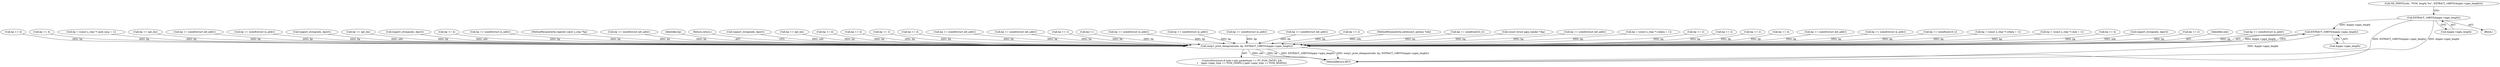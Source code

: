 digraph "0_tcpdump_4601c685e7fd19c3724d5e499c69b8d3ec49933e@pointer" {
"1000324" [label="(Call,EXTRACT_16BITS(&pgm->pgm_length))"];
"1002000" [label="(Call,EXTRACT_16BITS(&pgm->pgm_length))"];
"1001997" [label="(Call,zmtp1_print_datagram(ndo, bp, EXTRACT_16BITS(&pgm->pgm_length)))"];
"1001218" [label="(Call,bp += 4)"];
"1001186" [label="(Call,bp += 4)"];
"1001979" [label="(ControlStructure,if (ndo->ndo_packettype == PT_PGM_ZMTP1 &&\n\t    (pgm->pgm_type == PGM_ODATA || pgm->pgm_type == PGM_RDATA)))"];
"1000496" [label="(Call,bp = (const u_char *) (poll_msg + 1))"];
"1001665" [label="(Call,bp += opt_len)"];
"1001802" [label="(Call,bp += sizeof(struct in6_addr))"];
"1000418" [label="(Call,bp += sizeof(struct in_addr))"];
"1000264" [label="(Call,tcpport_string(ndo, dport))"];
"1001575" [label="(Call,bp += opt_len)"];
"1000313" [label="(Call,tcpport_string(ndo, dport))"];
"1001459" [label="(Call,bp += 4)"];
"1001377" [label="(Call,bp += sizeof(struct in_addr))"];
"1000108" [label="(MethodParameterIn,register const u_char *bp)"];
"1002019" [label="(MethodReturn,RET)"];
"1000319" [label="(Call,ND_PRINT((ndo, \"PGM, length %u\", EXTRACT_16BITS(&pgm->pgm_length))))"];
"1002001" [label="(Call,&pgm->pgm_length)"];
"1000324" [label="(Call,EXTRACT_16BITS(&pgm->pgm_length))"];
"1001416" [label="(Call,bp += sizeof(struct in6_addr))"];
"1001999" [label="(Identifier,bp)"];
"1002005" [label="(Return,return;)"];
"1000250" [label="(Call,tcpport_string(ndo, dport))"];
"1000325" [label="(Call,&pgm->pgm_length)"];
"1001961" [label="(Call,bp += opt_len)"];
"1001494" [label="(Call,bp += 4)"];
"1001529" [label="(Call,bp += 4)"];
"1001091" [label="(Call,bp += 2)"];
"1001260" [label="(Call,bp += 4)"];
"1000322" [label="(Block,)"];
"1000561" [label="(Call,bp += sizeof(struct in6_addr))"];
"1000765" [label="(Call,bp += sizeof(struct in6_addr))"];
"1001152" [label="(Call,bp += 2)"];
"1001024" [label="(Call,bp++)"];
"1000749" [label="(Call,bp += sizeof(struct in_addr))"];
"1001890" [label="(Call,bp += sizeof(struct in_addr))"];
"1001997" [label="(Call,zmtp1_print_datagram(ndo, bp, EXTRACT_16BITS(&pgm->pgm_length)))"];
"1001763" [label="(Call,bp += sizeof(struct in_addr))"];
"1000810" [label="(Call,bp += sizeof(struct in6_addr))"];
"1001557" [label="(Call,bp += 2)"];
"1000107" [label="(MethodParameterIn,netdissect_options *ndo)"];
"1002000" [label="(Call,EXTRACT_16BITS(&pgm->pgm_length))"];
"1000604" [label="(Call,bp += sizeof(uint32_t))"];
"1000128" [label="(Call,(const struct pgm_header *)bp)"];
"1001929" [label="(Call,bp += sizeof(struct in6_addr))"];
"1000662" [label="(Call,bp = (const u_char *) (odata + 1))"];
"1001649" [label="(Call,bp += 2)"];
"1001597" [label="(Call,bp += 2)"];
"1001623" [label="(Call,bp += 2)"];
"1001134" [label="(Call,bp += 4)"];
"1000434" [label="(Call,bp += sizeof(struct in6_addr))"];
"1000794" [label="(Call,bp += sizeof(struct in_addr))"];
"1000978" [label="(Call,bp += sizeof(uint16_t))"];
"1000699" [label="(Call,bp = (const u_char *) (rdata + 1))"];
"1000881" [label="(Call,bp = (const u_char *) (ack + 1))"];
"1001304" [label="(Call,bp += 4)"];
"1000299" [label="(Call,tcpport_string(ndo, dport))"];
"1001687" [label="(Call,bp += 2)"];
"1001998" [label="(Identifier,ndo)"];
"1000545" [label="(Call,bp += sizeof(struct in_addr))"];
"1000324" -> "1000322"  [label="AST: "];
"1000324" -> "1000325"  [label="CFG: "];
"1000325" -> "1000324"  [label="AST: "];
"1000319" -> "1000324"  [label="CFG: "];
"1000324" -> "1002019"  [label="DDG: EXTRACT_16BITS(&pgm->pgm_length)"];
"1000324" -> "1002019"  [label="DDG: &pgm->pgm_length"];
"1000324" -> "1002000"  [label="DDG: &pgm->pgm_length"];
"1002000" -> "1001997"  [label="AST: "];
"1002000" -> "1002001"  [label="CFG: "];
"1002001" -> "1002000"  [label="AST: "];
"1001997" -> "1002000"  [label="CFG: "];
"1002000" -> "1002019"  [label="DDG: &pgm->pgm_length"];
"1002000" -> "1001997"  [label="DDG: &pgm->pgm_length"];
"1001997" -> "1001979"  [label="AST: "];
"1001998" -> "1001997"  [label="AST: "];
"1001999" -> "1001997"  [label="AST: "];
"1002005" -> "1001997"  [label="CFG: "];
"1001997" -> "1002019"  [label="DDG: ndo"];
"1001997" -> "1002019"  [label="DDG: bp"];
"1001997" -> "1002019"  [label="DDG: EXTRACT_16BITS(&pgm->pgm_length)"];
"1001997" -> "1002019"  [label="DDG: zmtp1_print_datagram(ndo, bp, EXTRACT_16BITS(&pgm->pgm_length))"];
"1000250" -> "1001997"  [label="DDG: ndo"];
"1000264" -> "1001997"  [label="DDG: ndo"];
"1000299" -> "1001997"  [label="DDG: ndo"];
"1000313" -> "1001997"  [label="DDG: ndo"];
"1000107" -> "1001997"  [label="DDG: ndo"];
"1001557" -> "1001997"  [label="DDG: bp"];
"1001529" -> "1001997"  [label="DDG: bp"];
"1001929" -> "1001997"  [label="DDG: bp"];
"1001763" -> "1001997"  [label="DDG: bp"];
"1001665" -> "1001997"  [label="DDG: bp"];
"1001802" -> "1001997"  [label="DDG: bp"];
"1001218" -> "1001997"  [label="DDG: bp"];
"1000604" -> "1001997"  [label="DDG: bp"];
"1001304" -> "1001997"  [label="DDG: bp"];
"1000418" -> "1001997"  [label="DDG: bp"];
"1001024" -> "1001997"  [label="DDG: bp"];
"1001186" -> "1001997"  [label="DDG: bp"];
"1000128" -> "1001997"  [label="DDG: bp"];
"1000699" -> "1001997"  [label="DDG: bp"];
"1001961" -> "1001997"  [label="DDG: bp"];
"1001459" -> "1001997"  [label="DDG: bp"];
"1000662" -> "1001997"  [label="DDG: bp"];
"1000561" -> "1001997"  [label="DDG: bp"];
"1001687" -> "1001997"  [label="DDG: bp"];
"1001134" -> "1001997"  [label="DDG: bp"];
"1001416" -> "1001997"  [label="DDG: bp"];
"1000978" -> "1001997"  [label="DDG: bp"];
"1001494" -> "1001997"  [label="DDG: bp"];
"1001649" -> "1001997"  [label="DDG: bp"];
"1000545" -> "1001997"  [label="DDG: bp"];
"1001597" -> "1001997"  [label="DDG: bp"];
"1000749" -> "1001997"  [label="DDG: bp"];
"1000794" -> "1001997"  [label="DDG: bp"];
"1001575" -> "1001997"  [label="DDG: bp"];
"1001623" -> "1001997"  [label="DDG: bp"];
"1000496" -> "1001997"  [label="DDG: bp"];
"1001890" -> "1001997"  [label="DDG: bp"];
"1000765" -> "1001997"  [label="DDG: bp"];
"1000881" -> "1001997"  [label="DDG: bp"];
"1001152" -> "1001997"  [label="DDG: bp"];
"1000810" -> "1001997"  [label="DDG: bp"];
"1001091" -> "1001997"  [label="DDG: bp"];
"1000434" -> "1001997"  [label="DDG: bp"];
"1001377" -> "1001997"  [label="DDG: bp"];
"1001260" -> "1001997"  [label="DDG: bp"];
"1000108" -> "1001997"  [label="DDG: bp"];
}

